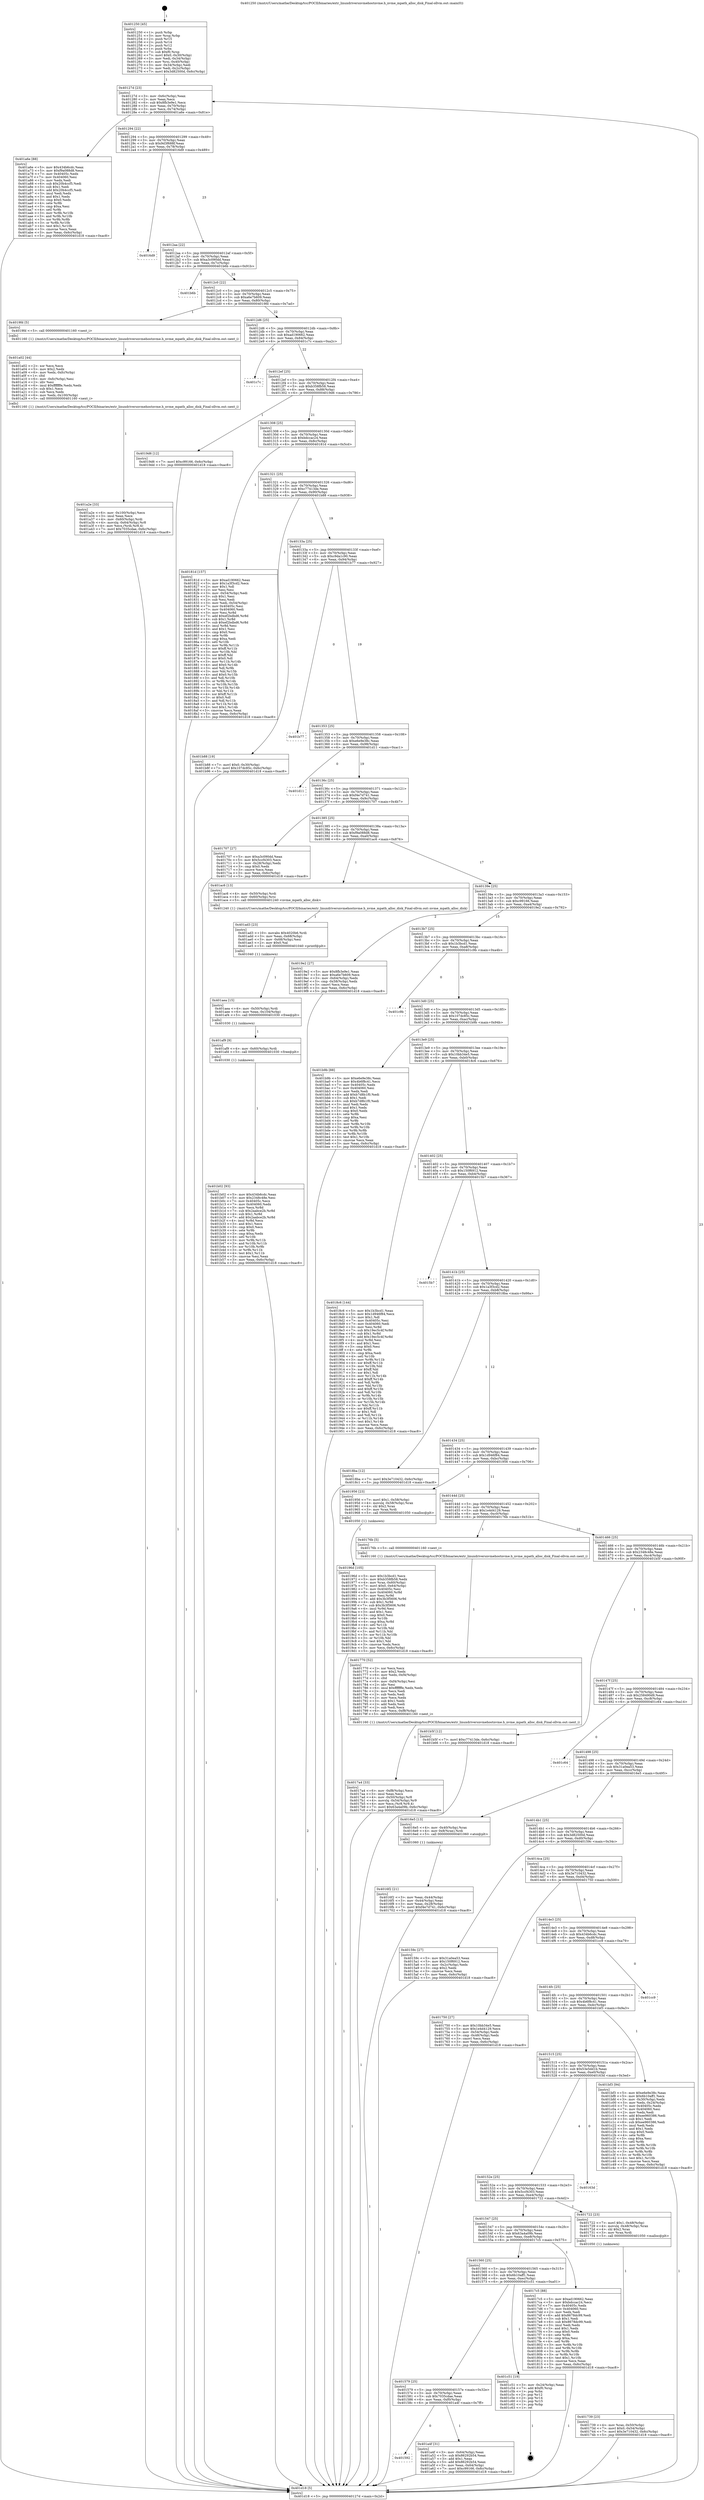 digraph "0x401250" {
  label = "0x401250 (/mnt/c/Users/mathe/Desktop/tcc/POCII/binaries/extr_linuxdriversnvmehostnvme.h_nvme_mpath_alloc_disk_Final-ollvm.out::main(0))"
  labelloc = "t"
  node[shape=record]

  Entry [label="",width=0.3,height=0.3,shape=circle,fillcolor=black,style=filled]
  "0x40127d" [label="{
     0x40127d [23]\l
     | [instrs]\l
     &nbsp;&nbsp;0x40127d \<+3\>: mov -0x6c(%rbp),%eax\l
     &nbsp;&nbsp;0x401280 \<+2\>: mov %eax,%ecx\l
     &nbsp;&nbsp;0x401282 \<+6\>: sub $0x8fb3e9e1,%ecx\l
     &nbsp;&nbsp;0x401288 \<+3\>: mov %eax,-0x70(%rbp)\l
     &nbsp;&nbsp;0x40128b \<+3\>: mov %ecx,-0x74(%rbp)\l
     &nbsp;&nbsp;0x40128e \<+6\>: je 0000000000401a6e \<main+0x81e\>\l
  }"]
  "0x401a6e" [label="{
     0x401a6e [88]\l
     | [instrs]\l
     &nbsp;&nbsp;0x401a6e \<+5\>: mov $0x434b6cdc,%eax\l
     &nbsp;&nbsp;0x401a73 \<+5\>: mov $0xf9a088d8,%ecx\l
     &nbsp;&nbsp;0x401a78 \<+7\>: mov 0x40405c,%edx\l
     &nbsp;&nbsp;0x401a7f \<+7\>: mov 0x404060,%esi\l
     &nbsp;&nbsp;0x401a86 \<+2\>: mov %edx,%edi\l
     &nbsp;&nbsp;0x401a88 \<+6\>: sub $0x20b4ccf5,%edi\l
     &nbsp;&nbsp;0x401a8e \<+3\>: sub $0x1,%edi\l
     &nbsp;&nbsp;0x401a91 \<+6\>: add $0x20b4ccf5,%edi\l
     &nbsp;&nbsp;0x401a97 \<+3\>: imul %edi,%edx\l
     &nbsp;&nbsp;0x401a9a \<+3\>: and $0x1,%edx\l
     &nbsp;&nbsp;0x401a9d \<+3\>: cmp $0x0,%edx\l
     &nbsp;&nbsp;0x401aa0 \<+4\>: sete %r8b\l
     &nbsp;&nbsp;0x401aa4 \<+3\>: cmp $0xa,%esi\l
     &nbsp;&nbsp;0x401aa7 \<+4\>: setl %r9b\l
     &nbsp;&nbsp;0x401aab \<+3\>: mov %r8b,%r10b\l
     &nbsp;&nbsp;0x401aae \<+3\>: and %r9b,%r10b\l
     &nbsp;&nbsp;0x401ab1 \<+3\>: xor %r9b,%r8b\l
     &nbsp;&nbsp;0x401ab4 \<+3\>: or %r8b,%r10b\l
     &nbsp;&nbsp;0x401ab7 \<+4\>: test $0x1,%r10b\l
     &nbsp;&nbsp;0x401abb \<+3\>: cmovne %ecx,%eax\l
     &nbsp;&nbsp;0x401abe \<+3\>: mov %eax,-0x6c(%rbp)\l
     &nbsp;&nbsp;0x401ac1 \<+5\>: jmp 0000000000401d18 \<main+0xac8\>\l
  }"]
  "0x401294" [label="{
     0x401294 [22]\l
     | [instrs]\l
     &nbsp;&nbsp;0x401294 \<+5\>: jmp 0000000000401299 \<main+0x49\>\l
     &nbsp;&nbsp;0x401299 \<+3\>: mov -0x70(%rbp),%eax\l
     &nbsp;&nbsp;0x40129c \<+5\>: sub $0x9d3f688f,%eax\l
     &nbsp;&nbsp;0x4012a1 \<+3\>: mov %eax,-0x78(%rbp)\l
     &nbsp;&nbsp;0x4012a4 \<+6\>: je 00000000004016d9 \<main+0x489\>\l
  }"]
  Exit [label="",width=0.3,height=0.3,shape=circle,fillcolor=black,style=filled,peripheries=2]
  "0x4016d9" [label="{
     0x4016d9\l
  }", style=dashed]
  "0x4012aa" [label="{
     0x4012aa [22]\l
     | [instrs]\l
     &nbsp;&nbsp;0x4012aa \<+5\>: jmp 00000000004012af \<main+0x5f\>\l
     &nbsp;&nbsp;0x4012af \<+3\>: mov -0x70(%rbp),%eax\l
     &nbsp;&nbsp;0x4012b2 \<+5\>: sub $0xa3c090dd,%eax\l
     &nbsp;&nbsp;0x4012b7 \<+3\>: mov %eax,-0x7c(%rbp)\l
     &nbsp;&nbsp;0x4012ba \<+6\>: je 0000000000401b6b \<main+0x91b\>\l
  }"]
  "0x401b02" [label="{
     0x401b02 [93]\l
     | [instrs]\l
     &nbsp;&nbsp;0x401b02 \<+5\>: mov $0x434b6cdc,%eax\l
     &nbsp;&nbsp;0x401b07 \<+5\>: mov $0x2348c48e,%esi\l
     &nbsp;&nbsp;0x401b0c \<+7\>: mov 0x40405c,%ecx\l
     &nbsp;&nbsp;0x401b13 \<+7\>: mov 0x404060,%edx\l
     &nbsp;&nbsp;0x401b1a \<+3\>: mov %ecx,%r8d\l
     &nbsp;&nbsp;0x401b1d \<+7\>: sub $0x2aabce2b,%r8d\l
     &nbsp;&nbsp;0x401b24 \<+4\>: sub $0x1,%r8d\l
     &nbsp;&nbsp;0x401b28 \<+7\>: add $0x2aabce2b,%r8d\l
     &nbsp;&nbsp;0x401b2f \<+4\>: imul %r8d,%ecx\l
     &nbsp;&nbsp;0x401b33 \<+3\>: and $0x1,%ecx\l
     &nbsp;&nbsp;0x401b36 \<+3\>: cmp $0x0,%ecx\l
     &nbsp;&nbsp;0x401b39 \<+4\>: sete %r9b\l
     &nbsp;&nbsp;0x401b3d \<+3\>: cmp $0xa,%edx\l
     &nbsp;&nbsp;0x401b40 \<+4\>: setl %r10b\l
     &nbsp;&nbsp;0x401b44 \<+3\>: mov %r9b,%r11b\l
     &nbsp;&nbsp;0x401b47 \<+3\>: and %r10b,%r11b\l
     &nbsp;&nbsp;0x401b4a \<+3\>: xor %r10b,%r9b\l
     &nbsp;&nbsp;0x401b4d \<+3\>: or %r9b,%r11b\l
     &nbsp;&nbsp;0x401b50 \<+4\>: test $0x1,%r11b\l
     &nbsp;&nbsp;0x401b54 \<+3\>: cmovne %esi,%eax\l
     &nbsp;&nbsp;0x401b57 \<+3\>: mov %eax,-0x6c(%rbp)\l
     &nbsp;&nbsp;0x401b5a \<+5\>: jmp 0000000000401d18 \<main+0xac8\>\l
  }"]
  "0x401b6b" [label="{
     0x401b6b\l
  }", style=dashed]
  "0x4012c0" [label="{
     0x4012c0 [22]\l
     | [instrs]\l
     &nbsp;&nbsp;0x4012c0 \<+5\>: jmp 00000000004012c5 \<main+0x75\>\l
     &nbsp;&nbsp;0x4012c5 \<+3\>: mov -0x70(%rbp),%eax\l
     &nbsp;&nbsp;0x4012c8 \<+5\>: sub $0xa6e7b609,%eax\l
     &nbsp;&nbsp;0x4012cd \<+3\>: mov %eax,-0x80(%rbp)\l
     &nbsp;&nbsp;0x4012d0 \<+6\>: je 00000000004019fd \<main+0x7ad\>\l
  }"]
  "0x401af9" [label="{
     0x401af9 [9]\l
     | [instrs]\l
     &nbsp;&nbsp;0x401af9 \<+4\>: mov -0x60(%rbp),%rdi\l
     &nbsp;&nbsp;0x401afd \<+5\>: call 0000000000401030 \<free@plt\>\l
     | [calls]\l
     &nbsp;&nbsp;0x401030 \{1\} (unknown)\l
  }"]
  "0x4019fd" [label="{
     0x4019fd [5]\l
     | [instrs]\l
     &nbsp;&nbsp;0x4019fd \<+5\>: call 0000000000401160 \<next_i\>\l
     | [calls]\l
     &nbsp;&nbsp;0x401160 \{1\} (/mnt/c/Users/mathe/Desktop/tcc/POCII/binaries/extr_linuxdriversnvmehostnvme.h_nvme_mpath_alloc_disk_Final-ollvm.out::next_i)\l
  }"]
  "0x4012d6" [label="{
     0x4012d6 [25]\l
     | [instrs]\l
     &nbsp;&nbsp;0x4012d6 \<+5\>: jmp 00000000004012db \<main+0x8b\>\l
     &nbsp;&nbsp;0x4012db \<+3\>: mov -0x70(%rbp),%eax\l
     &nbsp;&nbsp;0x4012de \<+5\>: sub $0xad190662,%eax\l
     &nbsp;&nbsp;0x4012e3 \<+6\>: mov %eax,-0x84(%rbp)\l
     &nbsp;&nbsp;0x4012e9 \<+6\>: je 0000000000401c7c \<main+0xa2c\>\l
  }"]
  "0x401aea" [label="{
     0x401aea [15]\l
     | [instrs]\l
     &nbsp;&nbsp;0x401aea \<+4\>: mov -0x50(%rbp),%rdi\l
     &nbsp;&nbsp;0x401aee \<+6\>: mov %eax,-0x104(%rbp)\l
     &nbsp;&nbsp;0x401af4 \<+5\>: call 0000000000401030 \<free@plt\>\l
     | [calls]\l
     &nbsp;&nbsp;0x401030 \{1\} (unknown)\l
  }"]
  "0x401c7c" [label="{
     0x401c7c\l
  }", style=dashed]
  "0x4012ef" [label="{
     0x4012ef [25]\l
     | [instrs]\l
     &nbsp;&nbsp;0x4012ef \<+5\>: jmp 00000000004012f4 \<main+0xa4\>\l
     &nbsp;&nbsp;0x4012f4 \<+3\>: mov -0x70(%rbp),%eax\l
     &nbsp;&nbsp;0x4012f7 \<+5\>: sub $0xb358fb58,%eax\l
     &nbsp;&nbsp;0x4012fc \<+6\>: mov %eax,-0x88(%rbp)\l
     &nbsp;&nbsp;0x401302 \<+6\>: je 00000000004019d6 \<main+0x786\>\l
  }"]
  "0x401ad3" [label="{
     0x401ad3 [23]\l
     | [instrs]\l
     &nbsp;&nbsp;0x401ad3 \<+10\>: movabs $0x4020b6,%rdi\l
     &nbsp;&nbsp;0x401add \<+3\>: mov %eax,-0x68(%rbp)\l
     &nbsp;&nbsp;0x401ae0 \<+3\>: mov -0x68(%rbp),%esi\l
     &nbsp;&nbsp;0x401ae3 \<+2\>: mov $0x0,%al\l
     &nbsp;&nbsp;0x401ae5 \<+5\>: call 0000000000401040 \<printf@plt\>\l
     | [calls]\l
     &nbsp;&nbsp;0x401040 \{1\} (unknown)\l
  }"]
  "0x4019d6" [label="{
     0x4019d6 [12]\l
     | [instrs]\l
     &nbsp;&nbsp;0x4019d6 \<+7\>: movl $0xc99166,-0x6c(%rbp)\l
     &nbsp;&nbsp;0x4019dd \<+5\>: jmp 0000000000401d18 \<main+0xac8\>\l
  }"]
  "0x401308" [label="{
     0x401308 [25]\l
     | [instrs]\l
     &nbsp;&nbsp;0x401308 \<+5\>: jmp 000000000040130d \<main+0xbd\>\l
     &nbsp;&nbsp;0x40130d \<+3\>: mov -0x70(%rbp),%eax\l
     &nbsp;&nbsp;0x401310 \<+5\>: sub $0xbdccac24,%eax\l
     &nbsp;&nbsp;0x401315 \<+6\>: mov %eax,-0x8c(%rbp)\l
     &nbsp;&nbsp;0x40131b \<+6\>: je 000000000040181d \<main+0x5cd\>\l
  }"]
  "0x401592" [label="{
     0x401592\l
  }", style=dashed]
  "0x40181d" [label="{
     0x40181d [157]\l
     | [instrs]\l
     &nbsp;&nbsp;0x40181d \<+5\>: mov $0xad190662,%eax\l
     &nbsp;&nbsp;0x401822 \<+5\>: mov $0x1a3f3cd2,%ecx\l
     &nbsp;&nbsp;0x401827 \<+2\>: mov $0x1,%dl\l
     &nbsp;&nbsp;0x401829 \<+2\>: xor %esi,%esi\l
     &nbsp;&nbsp;0x40182b \<+3\>: mov -0x54(%rbp),%edi\l
     &nbsp;&nbsp;0x40182e \<+3\>: sub $0x1,%esi\l
     &nbsp;&nbsp;0x401831 \<+2\>: sub %esi,%edi\l
     &nbsp;&nbsp;0x401833 \<+3\>: mov %edi,-0x54(%rbp)\l
     &nbsp;&nbsp;0x401836 \<+7\>: mov 0x40405c,%esi\l
     &nbsp;&nbsp;0x40183d \<+7\>: mov 0x404060,%edi\l
     &nbsp;&nbsp;0x401844 \<+3\>: mov %esi,%r8d\l
     &nbsp;&nbsp;0x401847 \<+7\>: add $0xef2bdbd6,%r8d\l
     &nbsp;&nbsp;0x40184e \<+4\>: sub $0x1,%r8d\l
     &nbsp;&nbsp;0x401852 \<+7\>: sub $0xef2bdbd6,%r8d\l
     &nbsp;&nbsp;0x401859 \<+4\>: imul %r8d,%esi\l
     &nbsp;&nbsp;0x40185d \<+3\>: and $0x1,%esi\l
     &nbsp;&nbsp;0x401860 \<+3\>: cmp $0x0,%esi\l
     &nbsp;&nbsp;0x401863 \<+4\>: sete %r9b\l
     &nbsp;&nbsp;0x401867 \<+3\>: cmp $0xa,%edi\l
     &nbsp;&nbsp;0x40186a \<+4\>: setl %r10b\l
     &nbsp;&nbsp;0x40186e \<+3\>: mov %r9b,%r11b\l
     &nbsp;&nbsp;0x401871 \<+4\>: xor $0xff,%r11b\l
     &nbsp;&nbsp;0x401875 \<+3\>: mov %r10b,%bl\l
     &nbsp;&nbsp;0x401878 \<+3\>: xor $0xff,%bl\l
     &nbsp;&nbsp;0x40187b \<+3\>: xor $0x0,%dl\l
     &nbsp;&nbsp;0x40187e \<+3\>: mov %r11b,%r14b\l
     &nbsp;&nbsp;0x401881 \<+4\>: and $0x0,%r14b\l
     &nbsp;&nbsp;0x401885 \<+3\>: and %dl,%r9b\l
     &nbsp;&nbsp;0x401888 \<+3\>: mov %bl,%r15b\l
     &nbsp;&nbsp;0x40188b \<+4\>: and $0x0,%r15b\l
     &nbsp;&nbsp;0x40188f \<+3\>: and %dl,%r10b\l
     &nbsp;&nbsp;0x401892 \<+3\>: or %r9b,%r14b\l
     &nbsp;&nbsp;0x401895 \<+3\>: or %r10b,%r15b\l
     &nbsp;&nbsp;0x401898 \<+3\>: xor %r15b,%r14b\l
     &nbsp;&nbsp;0x40189b \<+3\>: or %bl,%r11b\l
     &nbsp;&nbsp;0x40189e \<+4\>: xor $0xff,%r11b\l
     &nbsp;&nbsp;0x4018a2 \<+3\>: or $0x0,%dl\l
     &nbsp;&nbsp;0x4018a5 \<+3\>: and %dl,%r11b\l
     &nbsp;&nbsp;0x4018a8 \<+3\>: or %r11b,%r14b\l
     &nbsp;&nbsp;0x4018ab \<+4\>: test $0x1,%r14b\l
     &nbsp;&nbsp;0x4018af \<+3\>: cmovne %ecx,%eax\l
     &nbsp;&nbsp;0x4018b2 \<+3\>: mov %eax,-0x6c(%rbp)\l
     &nbsp;&nbsp;0x4018b5 \<+5\>: jmp 0000000000401d18 \<main+0xac8\>\l
  }"]
  "0x401321" [label="{
     0x401321 [25]\l
     | [instrs]\l
     &nbsp;&nbsp;0x401321 \<+5\>: jmp 0000000000401326 \<main+0xd6\>\l
     &nbsp;&nbsp;0x401326 \<+3\>: mov -0x70(%rbp),%eax\l
     &nbsp;&nbsp;0x401329 \<+5\>: sub $0xc77413de,%eax\l
     &nbsp;&nbsp;0x40132e \<+6\>: mov %eax,-0x90(%rbp)\l
     &nbsp;&nbsp;0x401334 \<+6\>: je 0000000000401b88 \<main+0x938\>\l
  }"]
  "0x401a4f" [label="{
     0x401a4f [31]\l
     | [instrs]\l
     &nbsp;&nbsp;0x401a4f \<+3\>: mov -0x64(%rbp),%eax\l
     &nbsp;&nbsp;0x401a52 \<+5\>: sub $0x86292b54,%eax\l
     &nbsp;&nbsp;0x401a57 \<+3\>: add $0x1,%eax\l
     &nbsp;&nbsp;0x401a5a \<+5\>: add $0x86292b54,%eax\l
     &nbsp;&nbsp;0x401a5f \<+3\>: mov %eax,-0x64(%rbp)\l
     &nbsp;&nbsp;0x401a62 \<+7\>: movl $0xc99166,-0x6c(%rbp)\l
     &nbsp;&nbsp;0x401a69 \<+5\>: jmp 0000000000401d18 \<main+0xac8\>\l
  }"]
  "0x401b88" [label="{
     0x401b88 [19]\l
     | [instrs]\l
     &nbsp;&nbsp;0x401b88 \<+7\>: movl $0x0,-0x30(%rbp)\l
     &nbsp;&nbsp;0x401b8f \<+7\>: movl $0x107dc85c,-0x6c(%rbp)\l
     &nbsp;&nbsp;0x401b96 \<+5\>: jmp 0000000000401d18 \<main+0xac8\>\l
  }"]
  "0x40133a" [label="{
     0x40133a [25]\l
     | [instrs]\l
     &nbsp;&nbsp;0x40133a \<+5\>: jmp 000000000040133f \<main+0xef\>\l
     &nbsp;&nbsp;0x40133f \<+3\>: mov -0x70(%rbp),%eax\l
     &nbsp;&nbsp;0x401342 \<+5\>: sub $0xc9da1c90,%eax\l
     &nbsp;&nbsp;0x401347 \<+6\>: mov %eax,-0x94(%rbp)\l
     &nbsp;&nbsp;0x40134d \<+6\>: je 0000000000401b77 \<main+0x927\>\l
  }"]
  "0x401579" [label="{
     0x401579 [25]\l
     | [instrs]\l
     &nbsp;&nbsp;0x401579 \<+5\>: jmp 000000000040157e \<main+0x32e\>\l
     &nbsp;&nbsp;0x40157e \<+3\>: mov -0x70(%rbp),%eax\l
     &nbsp;&nbsp;0x401581 \<+5\>: sub $0x7035cdae,%eax\l
     &nbsp;&nbsp;0x401586 \<+6\>: mov %eax,-0xf0(%rbp)\l
     &nbsp;&nbsp;0x40158c \<+6\>: je 0000000000401a4f \<main+0x7ff\>\l
  }"]
  "0x401b77" [label="{
     0x401b77\l
  }", style=dashed]
  "0x401353" [label="{
     0x401353 [25]\l
     | [instrs]\l
     &nbsp;&nbsp;0x401353 \<+5\>: jmp 0000000000401358 \<main+0x108\>\l
     &nbsp;&nbsp;0x401358 \<+3\>: mov -0x70(%rbp),%eax\l
     &nbsp;&nbsp;0x40135b \<+5\>: sub $0xe6e9e38c,%eax\l
     &nbsp;&nbsp;0x401360 \<+6\>: mov %eax,-0x98(%rbp)\l
     &nbsp;&nbsp;0x401366 \<+6\>: je 0000000000401d11 \<main+0xac1\>\l
  }"]
  "0x401c51" [label="{
     0x401c51 [19]\l
     | [instrs]\l
     &nbsp;&nbsp;0x401c51 \<+3\>: mov -0x24(%rbp),%eax\l
     &nbsp;&nbsp;0x401c54 \<+7\>: add $0xf0,%rsp\l
     &nbsp;&nbsp;0x401c5b \<+1\>: pop %rbx\l
     &nbsp;&nbsp;0x401c5c \<+2\>: pop %r12\l
     &nbsp;&nbsp;0x401c5e \<+2\>: pop %r14\l
     &nbsp;&nbsp;0x401c60 \<+2\>: pop %r15\l
     &nbsp;&nbsp;0x401c62 \<+1\>: pop %rbp\l
     &nbsp;&nbsp;0x401c63 \<+1\>: ret\l
  }"]
  "0x401d11" [label="{
     0x401d11\l
  }", style=dashed]
  "0x40136c" [label="{
     0x40136c [25]\l
     | [instrs]\l
     &nbsp;&nbsp;0x40136c \<+5\>: jmp 0000000000401371 \<main+0x121\>\l
     &nbsp;&nbsp;0x401371 \<+3\>: mov -0x70(%rbp),%eax\l
     &nbsp;&nbsp;0x401374 \<+5\>: sub $0xf4e7d741,%eax\l
     &nbsp;&nbsp;0x401379 \<+6\>: mov %eax,-0x9c(%rbp)\l
     &nbsp;&nbsp;0x40137f \<+6\>: je 0000000000401707 \<main+0x4b7\>\l
  }"]
  "0x401a2e" [label="{
     0x401a2e [33]\l
     | [instrs]\l
     &nbsp;&nbsp;0x401a2e \<+6\>: mov -0x100(%rbp),%ecx\l
     &nbsp;&nbsp;0x401a34 \<+3\>: imul %eax,%ecx\l
     &nbsp;&nbsp;0x401a37 \<+4\>: mov -0x60(%rbp),%rdi\l
     &nbsp;&nbsp;0x401a3b \<+4\>: movslq -0x64(%rbp),%r8\l
     &nbsp;&nbsp;0x401a3f \<+4\>: mov %ecx,(%rdi,%r8,4)\l
     &nbsp;&nbsp;0x401a43 \<+7\>: movl $0x7035cdae,-0x6c(%rbp)\l
     &nbsp;&nbsp;0x401a4a \<+5\>: jmp 0000000000401d18 \<main+0xac8\>\l
  }"]
  "0x401707" [label="{
     0x401707 [27]\l
     | [instrs]\l
     &nbsp;&nbsp;0x401707 \<+5\>: mov $0xa3c090dd,%eax\l
     &nbsp;&nbsp;0x40170c \<+5\>: mov $0x5ccf4303,%ecx\l
     &nbsp;&nbsp;0x401711 \<+3\>: mov -0x28(%rbp),%edx\l
     &nbsp;&nbsp;0x401714 \<+3\>: cmp $0x0,%edx\l
     &nbsp;&nbsp;0x401717 \<+3\>: cmove %ecx,%eax\l
     &nbsp;&nbsp;0x40171a \<+3\>: mov %eax,-0x6c(%rbp)\l
     &nbsp;&nbsp;0x40171d \<+5\>: jmp 0000000000401d18 \<main+0xac8\>\l
  }"]
  "0x401385" [label="{
     0x401385 [25]\l
     | [instrs]\l
     &nbsp;&nbsp;0x401385 \<+5\>: jmp 000000000040138a \<main+0x13a\>\l
     &nbsp;&nbsp;0x40138a \<+3\>: mov -0x70(%rbp),%eax\l
     &nbsp;&nbsp;0x40138d \<+5\>: sub $0xf9a088d8,%eax\l
     &nbsp;&nbsp;0x401392 \<+6\>: mov %eax,-0xa0(%rbp)\l
     &nbsp;&nbsp;0x401398 \<+6\>: je 0000000000401ac6 \<main+0x876\>\l
  }"]
  "0x401a02" [label="{
     0x401a02 [44]\l
     | [instrs]\l
     &nbsp;&nbsp;0x401a02 \<+2\>: xor %ecx,%ecx\l
     &nbsp;&nbsp;0x401a04 \<+5\>: mov $0x2,%edx\l
     &nbsp;&nbsp;0x401a09 \<+6\>: mov %edx,-0xfc(%rbp)\l
     &nbsp;&nbsp;0x401a0f \<+1\>: cltd\l
     &nbsp;&nbsp;0x401a10 \<+6\>: mov -0xfc(%rbp),%esi\l
     &nbsp;&nbsp;0x401a16 \<+2\>: idiv %esi\l
     &nbsp;&nbsp;0x401a18 \<+6\>: imul $0xfffffffe,%edx,%edx\l
     &nbsp;&nbsp;0x401a1e \<+3\>: sub $0x1,%ecx\l
     &nbsp;&nbsp;0x401a21 \<+2\>: sub %ecx,%edx\l
     &nbsp;&nbsp;0x401a23 \<+6\>: mov %edx,-0x100(%rbp)\l
     &nbsp;&nbsp;0x401a29 \<+5\>: call 0000000000401160 \<next_i\>\l
     | [calls]\l
     &nbsp;&nbsp;0x401160 \{1\} (/mnt/c/Users/mathe/Desktop/tcc/POCII/binaries/extr_linuxdriversnvmehostnvme.h_nvme_mpath_alloc_disk_Final-ollvm.out::next_i)\l
  }"]
  "0x401ac6" [label="{
     0x401ac6 [13]\l
     | [instrs]\l
     &nbsp;&nbsp;0x401ac6 \<+4\>: mov -0x50(%rbp),%rdi\l
     &nbsp;&nbsp;0x401aca \<+4\>: mov -0x60(%rbp),%rsi\l
     &nbsp;&nbsp;0x401ace \<+5\>: call 0000000000401240 \<nvme_mpath_alloc_disk\>\l
     | [calls]\l
     &nbsp;&nbsp;0x401240 \{1\} (/mnt/c/Users/mathe/Desktop/tcc/POCII/binaries/extr_linuxdriversnvmehostnvme.h_nvme_mpath_alloc_disk_Final-ollvm.out::nvme_mpath_alloc_disk)\l
  }"]
  "0x40139e" [label="{
     0x40139e [25]\l
     | [instrs]\l
     &nbsp;&nbsp;0x40139e \<+5\>: jmp 00000000004013a3 \<main+0x153\>\l
     &nbsp;&nbsp;0x4013a3 \<+3\>: mov -0x70(%rbp),%eax\l
     &nbsp;&nbsp;0x4013a6 \<+5\>: sub $0xc99166,%eax\l
     &nbsp;&nbsp;0x4013ab \<+6\>: mov %eax,-0xa4(%rbp)\l
     &nbsp;&nbsp;0x4013b1 \<+6\>: je 00000000004019e2 \<main+0x792\>\l
  }"]
  "0x40196d" [label="{
     0x40196d [105]\l
     | [instrs]\l
     &nbsp;&nbsp;0x40196d \<+5\>: mov $0x1b3bcd1,%ecx\l
     &nbsp;&nbsp;0x401972 \<+5\>: mov $0xb358fb58,%edx\l
     &nbsp;&nbsp;0x401977 \<+4\>: mov %rax,-0x60(%rbp)\l
     &nbsp;&nbsp;0x40197b \<+7\>: movl $0x0,-0x64(%rbp)\l
     &nbsp;&nbsp;0x401982 \<+7\>: mov 0x40405c,%esi\l
     &nbsp;&nbsp;0x401989 \<+8\>: mov 0x404060,%r8d\l
     &nbsp;&nbsp;0x401991 \<+3\>: mov %esi,%r9d\l
     &nbsp;&nbsp;0x401994 \<+7\>: add $0x3b3f5606,%r9d\l
     &nbsp;&nbsp;0x40199b \<+4\>: sub $0x1,%r9d\l
     &nbsp;&nbsp;0x40199f \<+7\>: sub $0x3b3f5606,%r9d\l
     &nbsp;&nbsp;0x4019a6 \<+4\>: imul %r9d,%esi\l
     &nbsp;&nbsp;0x4019aa \<+3\>: and $0x1,%esi\l
     &nbsp;&nbsp;0x4019ad \<+3\>: cmp $0x0,%esi\l
     &nbsp;&nbsp;0x4019b0 \<+4\>: sete %r10b\l
     &nbsp;&nbsp;0x4019b4 \<+4\>: cmp $0xa,%r8d\l
     &nbsp;&nbsp;0x4019b8 \<+4\>: setl %r11b\l
     &nbsp;&nbsp;0x4019bc \<+3\>: mov %r10b,%bl\l
     &nbsp;&nbsp;0x4019bf \<+3\>: and %r11b,%bl\l
     &nbsp;&nbsp;0x4019c2 \<+3\>: xor %r11b,%r10b\l
     &nbsp;&nbsp;0x4019c5 \<+3\>: or %r10b,%bl\l
     &nbsp;&nbsp;0x4019c8 \<+3\>: test $0x1,%bl\l
     &nbsp;&nbsp;0x4019cb \<+3\>: cmovne %edx,%ecx\l
     &nbsp;&nbsp;0x4019ce \<+3\>: mov %ecx,-0x6c(%rbp)\l
     &nbsp;&nbsp;0x4019d1 \<+5\>: jmp 0000000000401d18 \<main+0xac8\>\l
  }"]
  "0x4019e2" [label="{
     0x4019e2 [27]\l
     | [instrs]\l
     &nbsp;&nbsp;0x4019e2 \<+5\>: mov $0x8fb3e9e1,%eax\l
     &nbsp;&nbsp;0x4019e7 \<+5\>: mov $0xa6e7b609,%ecx\l
     &nbsp;&nbsp;0x4019ec \<+3\>: mov -0x64(%rbp),%edx\l
     &nbsp;&nbsp;0x4019ef \<+3\>: cmp -0x58(%rbp),%edx\l
     &nbsp;&nbsp;0x4019f2 \<+3\>: cmovl %ecx,%eax\l
     &nbsp;&nbsp;0x4019f5 \<+3\>: mov %eax,-0x6c(%rbp)\l
     &nbsp;&nbsp;0x4019f8 \<+5\>: jmp 0000000000401d18 \<main+0xac8\>\l
  }"]
  "0x4013b7" [label="{
     0x4013b7 [25]\l
     | [instrs]\l
     &nbsp;&nbsp;0x4013b7 \<+5\>: jmp 00000000004013bc \<main+0x16c\>\l
     &nbsp;&nbsp;0x4013bc \<+3\>: mov -0x70(%rbp),%eax\l
     &nbsp;&nbsp;0x4013bf \<+5\>: sub $0x1b3bcd1,%eax\l
     &nbsp;&nbsp;0x4013c4 \<+6\>: mov %eax,-0xa8(%rbp)\l
     &nbsp;&nbsp;0x4013ca \<+6\>: je 0000000000401c9b \<main+0xa4b\>\l
  }"]
  "0x401560" [label="{
     0x401560 [25]\l
     | [instrs]\l
     &nbsp;&nbsp;0x401560 \<+5\>: jmp 0000000000401565 \<main+0x315\>\l
     &nbsp;&nbsp;0x401565 \<+3\>: mov -0x70(%rbp),%eax\l
     &nbsp;&nbsp;0x401568 \<+5\>: sub $0x6b10aff1,%eax\l
     &nbsp;&nbsp;0x40156d \<+6\>: mov %eax,-0xec(%rbp)\l
     &nbsp;&nbsp;0x401573 \<+6\>: je 0000000000401c51 \<main+0xa01\>\l
  }"]
  "0x401c9b" [label="{
     0x401c9b\l
  }", style=dashed]
  "0x4013d0" [label="{
     0x4013d0 [25]\l
     | [instrs]\l
     &nbsp;&nbsp;0x4013d0 \<+5\>: jmp 00000000004013d5 \<main+0x185\>\l
     &nbsp;&nbsp;0x4013d5 \<+3\>: mov -0x70(%rbp),%eax\l
     &nbsp;&nbsp;0x4013d8 \<+5\>: sub $0x107dc85c,%eax\l
     &nbsp;&nbsp;0x4013dd \<+6\>: mov %eax,-0xac(%rbp)\l
     &nbsp;&nbsp;0x4013e3 \<+6\>: je 0000000000401b9b \<main+0x94b\>\l
  }"]
  "0x4017c5" [label="{
     0x4017c5 [88]\l
     | [instrs]\l
     &nbsp;&nbsp;0x4017c5 \<+5\>: mov $0xad190662,%eax\l
     &nbsp;&nbsp;0x4017ca \<+5\>: mov $0xbdccac24,%ecx\l
     &nbsp;&nbsp;0x4017cf \<+7\>: mov 0x40405c,%edx\l
     &nbsp;&nbsp;0x4017d6 \<+7\>: mov 0x404060,%esi\l
     &nbsp;&nbsp;0x4017dd \<+2\>: mov %edx,%edi\l
     &nbsp;&nbsp;0x4017df \<+6\>: add $0x8678dc99,%edi\l
     &nbsp;&nbsp;0x4017e5 \<+3\>: sub $0x1,%edi\l
     &nbsp;&nbsp;0x4017e8 \<+6\>: sub $0x8678dc99,%edi\l
     &nbsp;&nbsp;0x4017ee \<+3\>: imul %edi,%edx\l
     &nbsp;&nbsp;0x4017f1 \<+3\>: and $0x1,%edx\l
     &nbsp;&nbsp;0x4017f4 \<+3\>: cmp $0x0,%edx\l
     &nbsp;&nbsp;0x4017f7 \<+4\>: sete %r8b\l
     &nbsp;&nbsp;0x4017fb \<+3\>: cmp $0xa,%esi\l
     &nbsp;&nbsp;0x4017fe \<+4\>: setl %r9b\l
     &nbsp;&nbsp;0x401802 \<+3\>: mov %r8b,%r10b\l
     &nbsp;&nbsp;0x401805 \<+3\>: and %r9b,%r10b\l
     &nbsp;&nbsp;0x401808 \<+3\>: xor %r9b,%r8b\l
     &nbsp;&nbsp;0x40180b \<+3\>: or %r8b,%r10b\l
     &nbsp;&nbsp;0x40180e \<+4\>: test $0x1,%r10b\l
     &nbsp;&nbsp;0x401812 \<+3\>: cmovne %ecx,%eax\l
     &nbsp;&nbsp;0x401815 \<+3\>: mov %eax,-0x6c(%rbp)\l
     &nbsp;&nbsp;0x401818 \<+5\>: jmp 0000000000401d18 \<main+0xac8\>\l
  }"]
  "0x401b9b" [label="{
     0x401b9b [88]\l
     | [instrs]\l
     &nbsp;&nbsp;0x401b9b \<+5\>: mov $0xe6e9e38c,%eax\l
     &nbsp;&nbsp;0x401ba0 \<+5\>: mov $0x4b6f8c41,%ecx\l
     &nbsp;&nbsp;0x401ba5 \<+7\>: mov 0x40405c,%edx\l
     &nbsp;&nbsp;0x401bac \<+7\>: mov 0x404060,%esi\l
     &nbsp;&nbsp;0x401bb3 \<+2\>: mov %edx,%edi\l
     &nbsp;&nbsp;0x401bb5 \<+6\>: add $0xb7d8b1f0,%edi\l
     &nbsp;&nbsp;0x401bbb \<+3\>: sub $0x1,%edi\l
     &nbsp;&nbsp;0x401bbe \<+6\>: sub $0xb7d8b1f0,%edi\l
     &nbsp;&nbsp;0x401bc4 \<+3\>: imul %edi,%edx\l
     &nbsp;&nbsp;0x401bc7 \<+3\>: and $0x1,%edx\l
     &nbsp;&nbsp;0x401bca \<+3\>: cmp $0x0,%edx\l
     &nbsp;&nbsp;0x401bcd \<+4\>: sete %r8b\l
     &nbsp;&nbsp;0x401bd1 \<+3\>: cmp $0xa,%esi\l
     &nbsp;&nbsp;0x401bd4 \<+4\>: setl %r9b\l
     &nbsp;&nbsp;0x401bd8 \<+3\>: mov %r8b,%r10b\l
     &nbsp;&nbsp;0x401bdb \<+3\>: and %r9b,%r10b\l
     &nbsp;&nbsp;0x401bde \<+3\>: xor %r9b,%r8b\l
     &nbsp;&nbsp;0x401be1 \<+3\>: or %r8b,%r10b\l
     &nbsp;&nbsp;0x401be4 \<+4\>: test $0x1,%r10b\l
     &nbsp;&nbsp;0x401be8 \<+3\>: cmovne %ecx,%eax\l
     &nbsp;&nbsp;0x401beb \<+3\>: mov %eax,-0x6c(%rbp)\l
     &nbsp;&nbsp;0x401bee \<+5\>: jmp 0000000000401d18 \<main+0xac8\>\l
  }"]
  "0x4013e9" [label="{
     0x4013e9 [25]\l
     | [instrs]\l
     &nbsp;&nbsp;0x4013e9 \<+5\>: jmp 00000000004013ee \<main+0x19e\>\l
     &nbsp;&nbsp;0x4013ee \<+3\>: mov -0x70(%rbp),%eax\l
     &nbsp;&nbsp;0x4013f1 \<+5\>: sub $0x10bb34e5,%eax\l
     &nbsp;&nbsp;0x4013f6 \<+6\>: mov %eax,-0xb0(%rbp)\l
     &nbsp;&nbsp;0x4013fc \<+6\>: je 00000000004018c6 \<main+0x676\>\l
  }"]
  "0x4017a4" [label="{
     0x4017a4 [33]\l
     | [instrs]\l
     &nbsp;&nbsp;0x4017a4 \<+6\>: mov -0xf8(%rbp),%ecx\l
     &nbsp;&nbsp;0x4017aa \<+3\>: imul %eax,%ecx\l
     &nbsp;&nbsp;0x4017ad \<+4\>: mov -0x50(%rbp),%r8\l
     &nbsp;&nbsp;0x4017b1 \<+4\>: movslq -0x54(%rbp),%r9\l
     &nbsp;&nbsp;0x4017b5 \<+4\>: mov %ecx,(%r8,%r9,4)\l
     &nbsp;&nbsp;0x4017b9 \<+7\>: movl $0x63a4a09b,-0x6c(%rbp)\l
     &nbsp;&nbsp;0x4017c0 \<+5\>: jmp 0000000000401d18 \<main+0xac8\>\l
  }"]
  "0x4018c6" [label="{
     0x4018c6 [144]\l
     | [instrs]\l
     &nbsp;&nbsp;0x4018c6 \<+5\>: mov $0x1b3bcd1,%eax\l
     &nbsp;&nbsp;0x4018cb \<+5\>: mov $0x1d946f84,%ecx\l
     &nbsp;&nbsp;0x4018d0 \<+2\>: mov $0x1,%dl\l
     &nbsp;&nbsp;0x4018d2 \<+7\>: mov 0x40405c,%esi\l
     &nbsp;&nbsp;0x4018d9 \<+7\>: mov 0x404060,%edi\l
     &nbsp;&nbsp;0x4018e0 \<+3\>: mov %esi,%r8d\l
     &nbsp;&nbsp;0x4018e3 \<+7\>: sub $0x19ec5c4f,%r8d\l
     &nbsp;&nbsp;0x4018ea \<+4\>: sub $0x1,%r8d\l
     &nbsp;&nbsp;0x4018ee \<+7\>: add $0x19ec5c4f,%r8d\l
     &nbsp;&nbsp;0x4018f5 \<+4\>: imul %r8d,%esi\l
     &nbsp;&nbsp;0x4018f9 \<+3\>: and $0x1,%esi\l
     &nbsp;&nbsp;0x4018fc \<+3\>: cmp $0x0,%esi\l
     &nbsp;&nbsp;0x4018ff \<+4\>: sete %r9b\l
     &nbsp;&nbsp;0x401903 \<+3\>: cmp $0xa,%edi\l
     &nbsp;&nbsp;0x401906 \<+4\>: setl %r10b\l
     &nbsp;&nbsp;0x40190a \<+3\>: mov %r9b,%r11b\l
     &nbsp;&nbsp;0x40190d \<+4\>: xor $0xff,%r11b\l
     &nbsp;&nbsp;0x401911 \<+3\>: mov %r10b,%bl\l
     &nbsp;&nbsp;0x401914 \<+3\>: xor $0xff,%bl\l
     &nbsp;&nbsp;0x401917 \<+3\>: xor $0x1,%dl\l
     &nbsp;&nbsp;0x40191a \<+3\>: mov %r11b,%r14b\l
     &nbsp;&nbsp;0x40191d \<+4\>: and $0xff,%r14b\l
     &nbsp;&nbsp;0x401921 \<+3\>: and %dl,%r9b\l
     &nbsp;&nbsp;0x401924 \<+3\>: mov %bl,%r15b\l
     &nbsp;&nbsp;0x401927 \<+4\>: and $0xff,%r15b\l
     &nbsp;&nbsp;0x40192b \<+3\>: and %dl,%r10b\l
     &nbsp;&nbsp;0x40192e \<+3\>: or %r9b,%r14b\l
     &nbsp;&nbsp;0x401931 \<+3\>: or %r10b,%r15b\l
     &nbsp;&nbsp;0x401934 \<+3\>: xor %r15b,%r14b\l
     &nbsp;&nbsp;0x401937 \<+3\>: or %bl,%r11b\l
     &nbsp;&nbsp;0x40193a \<+4\>: xor $0xff,%r11b\l
     &nbsp;&nbsp;0x40193e \<+3\>: or $0x1,%dl\l
     &nbsp;&nbsp;0x401941 \<+3\>: and %dl,%r11b\l
     &nbsp;&nbsp;0x401944 \<+3\>: or %r11b,%r14b\l
     &nbsp;&nbsp;0x401947 \<+4\>: test $0x1,%r14b\l
     &nbsp;&nbsp;0x40194b \<+3\>: cmovne %ecx,%eax\l
     &nbsp;&nbsp;0x40194e \<+3\>: mov %eax,-0x6c(%rbp)\l
     &nbsp;&nbsp;0x401951 \<+5\>: jmp 0000000000401d18 \<main+0xac8\>\l
  }"]
  "0x401402" [label="{
     0x401402 [25]\l
     | [instrs]\l
     &nbsp;&nbsp;0x401402 \<+5\>: jmp 0000000000401407 \<main+0x1b7\>\l
     &nbsp;&nbsp;0x401407 \<+3\>: mov -0x70(%rbp),%eax\l
     &nbsp;&nbsp;0x40140a \<+5\>: sub $0x150f6912,%eax\l
     &nbsp;&nbsp;0x40140f \<+6\>: mov %eax,-0xb4(%rbp)\l
     &nbsp;&nbsp;0x401415 \<+6\>: je 00000000004015b7 \<main+0x367\>\l
  }"]
  "0x401770" [label="{
     0x401770 [52]\l
     | [instrs]\l
     &nbsp;&nbsp;0x401770 \<+2\>: xor %ecx,%ecx\l
     &nbsp;&nbsp;0x401772 \<+5\>: mov $0x2,%edx\l
     &nbsp;&nbsp;0x401777 \<+6\>: mov %edx,-0xf4(%rbp)\l
     &nbsp;&nbsp;0x40177d \<+1\>: cltd\l
     &nbsp;&nbsp;0x40177e \<+6\>: mov -0xf4(%rbp),%esi\l
     &nbsp;&nbsp;0x401784 \<+2\>: idiv %esi\l
     &nbsp;&nbsp;0x401786 \<+6\>: imul $0xfffffffe,%edx,%edx\l
     &nbsp;&nbsp;0x40178c \<+2\>: mov %ecx,%edi\l
     &nbsp;&nbsp;0x40178e \<+2\>: sub %edx,%edi\l
     &nbsp;&nbsp;0x401790 \<+2\>: mov %ecx,%edx\l
     &nbsp;&nbsp;0x401792 \<+3\>: sub $0x1,%edx\l
     &nbsp;&nbsp;0x401795 \<+2\>: add %edx,%edi\l
     &nbsp;&nbsp;0x401797 \<+2\>: sub %edi,%ecx\l
     &nbsp;&nbsp;0x401799 \<+6\>: mov %ecx,-0xf8(%rbp)\l
     &nbsp;&nbsp;0x40179f \<+5\>: call 0000000000401160 \<next_i\>\l
     | [calls]\l
     &nbsp;&nbsp;0x401160 \{1\} (/mnt/c/Users/mathe/Desktop/tcc/POCII/binaries/extr_linuxdriversnvmehostnvme.h_nvme_mpath_alloc_disk_Final-ollvm.out::next_i)\l
  }"]
  "0x4015b7" [label="{
     0x4015b7\l
  }", style=dashed]
  "0x40141b" [label="{
     0x40141b [25]\l
     | [instrs]\l
     &nbsp;&nbsp;0x40141b \<+5\>: jmp 0000000000401420 \<main+0x1d0\>\l
     &nbsp;&nbsp;0x401420 \<+3\>: mov -0x70(%rbp),%eax\l
     &nbsp;&nbsp;0x401423 \<+5\>: sub $0x1a3f3cd2,%eax\l
     &nbsp;&nbsp;0x401428 \<+6\>: mov %eax,-0xb8(%rbp)\l
     &nbsp;&nbsp;0x40142e \<+6\>: je 00000000004018ba \<main+0x66a\>\l
  }"]
  "0x401739" [label="{
     0x401739 [23]\l
     | [instrs]\l
     &nbsp;&nbsp;0x401739 \<+4\>: mov %rax,-0x50(%rbp)\l
     &nbsp;&nbsp;0x40173d \<+7\>: movl $0x0,-0x54(%rbp)\l
     &nbsp;&nbsp;0x401744 \<+7\>: movl $0x3e710432,-0x6c(%rbp)\l
     &nbsp;&nbsp;0x40174b \<+5\>: jmp 0000000000401d18 \<main+0xac8\>\l
  }"]
  "0x4018ba" [label="{
     0x4018ba [12]\l
     | [instrs]\l
     &nbsp;&nbsp;0x4018ba \<+7\>: movl $0x3e710432,-0x6c(%rbp)\l
     &nbsp;&nbsp;0x4018c1 \<+5\>: jmp 0000000000401d18 \<main+0xac8\>\l
  }"]
  "0x401434" [label="{
     0x401434 [25]\l
     | [instrs]\l
     &nbsp;&nbsp;0x401434 \<+5\>: jmp 0000000000401439 \<main+0x1e9\>\l
     &nbsp;&nbsp;0x401439 \<+3\>: mov -0x70(%rbp),%eax\l
     &nbsp;&nbsp;0x40143c \<+5\>: sub $0x1d946f84,%eax\l
     &nbsp;&nbsp;0x401441 \<+6\>: mov %eax,-0xbc(%rbp)\l
     &nbsp;&nbsp;0x401447 \<+6\>: je 0000000000401956 \<main+0x706\>\l
  }"]
  "0x401547" [label="{
     0x401547 [25]\l
     | [instrs]\l
     &nbsp;&nbsp;0x401547 \<+5\>: jmp 000000000040154c \<main+0x2fc\>\l
     &nbsp;&nbsp;0x40154c \<+3\>: mov -0x70(%rbp),%eax\l
     &nbsp;&nbsp;0x40154f \<+5\>: sub $0x63a4a09b,%eax\l
     &nbsp;&nbsp;0x401554 \<+6\>: mov %eax,-0xe8(%rbp)\l
     &nbsp;&nbsp;0x40155a \<+6\>: je 00000000004017c5 \<main+0x575\>\l
  }"]
  "0x401956" [label="{
     0x401956 [23]\l
     | [instrs]\l
     &nbsp;&nbsp;0x401956 \<+7\>: movl $0x1,-0x58(%rbp)\l
     &nbsp;&nbsp;0x40195d \<+4\>: movslq -0x58(%rbp),%rax\l
     &nbsp;&nbsp;0x401961 \<+4\>: shl $0x2,%rax\l
     &nbsp;&nbsp;0x401965 \<+3\>: mov %rax,%rdi\l
     &nbsp;&nbsp;0x401968 \<+5\>: call 0000000000401050 \<malloc@plt\>\l
     | [calls]\l
     &nbsp;&nbsp;0x401050 \{1\} (unknown)\l
  }"]
  "0x40144d" [label="{
     0x40144d [25]\l
     | [instrs]\l
     &nbsp;&nbsp;0x40144d \<+5\>: jmp 0000000000401452 \<main+0x202\>\l
     &nbsp;&nbsp;0x401452 \<+3\>: mov -0x70(%rbp),%eax\l
     &nbsp;&nbsp;0x401455 \<+5\>: sub $0x1e4d4129,%eax\l
     &nbsp;&nbsp;0x40145a \<+6\>: mov %eax,-0xc0(%rbp)\l
     &nbsp;&nbsp;0x401460 \<+6\>: je 000000000040176b \<main+0x51b\>\l
  }"]
  "0x401722" [label="{
     0x401722 [23]\l
     | [instrs]\l
     &nbsp;&nbsp;0x401722 \<+7\>: movl $0x1,-0x48(%rbp)\l
     &nbsp;&nbsp;0x401729 \<+4\>: movslq -0x48(%rbp),%rax\l
     &nbsp;&nbsp;0x40172d \<+4\>: shl $0x2,%rax\l
     &nbsp;&nbsp;0x401731 \<+3\>: mov %rax,%rdi\l
     &nbsp;&nbsp;0x401734 \<+5\>: call 0000000000401050 \<malloc@plt\>\l
     | [calls]\l
     &nbsp;&nbsp;0x401050 \{1\} (unknown)\l
  }"]
  "0x40176b" [label="{
     0x40176b [5]\l
     | [instrs]\l
     &nbsp;&nbsp;0x40176b \<+5\>: call 0000000000401160 \<next_i\>\l
     | [calls]\l
     &nbsp;&nbsp;0x401160 \{1\} (/mnt/c/Users/mathe/Desktop/tcc/POCII/binaries/extr_linuxdriversnvmehostnvme.h_nvme_mpath_alloc_disk_Final-ollvm.out::next_i)\l
  }"]
  "0x401466" [label="{
     0x401466 [25]\l
     | [instrs]\l
     &nbsp;&nbsp;0x401466 \<+5\>: jmp 000000000040146b \<main+0x21b\>\l
     &nbsp;&nbsp;0x40146b \<+3\>: mov -0x70(%rbp),%eax\l
     &nbsp;&nbsp;0x40146e \<+5\>: sub $0x2348c48e,%eax\l
     &nbsp;&nbsp;0x401473 \<+6\>: mov %eax,-0xc4(%rbp)\l
     &nbsp;&nbsp;0x401479 \<+6\>: je 0000000000401b5f \<main+0x90f\>\l
  }"]
  "0x40152e" [label="{
     0x40152e [25]\l
     | [instrs]\l
     &nbsp;&nbsp;0x40152e \<+5\>: jmp 0000000000401533 \<main+0x2e3\>\l
     &nbsp;&nbsp;0x401533 \<+3\>: mov -0x70(%rbp),%eax\l
     &nbsp;&nbsp;0x401536 \<+5\>: sub $0x5ccf4303,%eax\l
     &nbsp;&nbsp;0x40153b \<+6\>: mov %eax,-0xe4(%rbp)\l
     &nbsp;&nbsp;0x401541 \<+6\>: je 0000000000401722 \<main+0x4d2\>\l
  }"]
  "0x401b5f" [label="{
     0x401b5f [12]\l
     | [instrs]\l
     &nbsp;&nbsp;0x401b5f \<+7\>: movl $0xc77413de,-0x6c(%rbp)\l
     &nbsp;&nbsp;0x401b66 \<+5\>: jmp 0000000000401d18 \<main+0xac8\>\l
  }"]
  "0x40147f" [label="{
     0x40147f [25]\l
     | [instrs]\l
     &nbsp;&nbsp;0x40147f \<+5\>: jmp 0000000000401484 \<main+0x234\>\l
     &nbsp;&nbsp;0x401484 \<+3\>: mov -0x70(%rbp),%eax\l
     &nbsp;&nbsp;0x401487 \<+5\>: sub $0x258490d9,%eax\l
     &nbsp;&nbsp;0x40148c \<+6\>: mov %eax,-0xc8(%rbp)\l
     &nbsp;&nbsp;0x401492 \<+6\>: je 0000000000401c64 \<main+0xa14\>\l
  }"]
  "0x40163d" [label="{
     0x40163d\l
  }", style=dashed]
  "0x401c64" [label="{
     0x401c64\l
  }", style=dashed]
  "0x401498" [label="{
     0x401498 [25]\l
     | [instrs]\l
     &nbsp;&nbsp;0x401498 \<+5\>: jmp 000000000040149d \<main+0x24d\>\l
     &nbsp;&nbsp;0x40149d \<+3\>: mov -0x70(%rbp),%eax\l
     &nbsp;&nbsp;0x4014a0 \<+5\>: sub $0x31a0ea53,%eax\l
     &nbsp;&nbsp;0x4014a5 \<+6\>: mov %eax,-0xcc(%rbp)\l
     &nbsp;&nbsp;0x4014ab \<+6\>: je 00000000004016e5 \<main+0x495\>\l
  }"]
  "0x401515" [label="{
     0x401515 [25]\l
     | [instrs]\l
     &nbsp;&nbsp;0x401515 \<+5\>: jmp 000000000040151a \<main+0x2ca\>\l
     &nbsp;&nbsp;0x40151a \<+3\>: mov -0x70(%rbp),%eax\l
     &nbsp;&nbsp;0x40151d \<+5\>: sub $0x53e5dd1b,%eax\l
     &nbsp;&nbsp;0x401522 \<+6\>: mov %eax,-0xe0(%rbp)\l
     &nbsp;&nbsp;0x401528 \<+6\>: je 000000000040163d \<main+0x3ed\>\l
  }"]
  "0x4016e5" [label="{
     0x4016e5 [13]\l
     | [instrs]\l
     &nbsp;&nbsp;0x4016e5 \<+4\>: mov -0x40(%rbp),%rax\l
     &nbsp;&nbsp;0x4016e9 \<+4\>: mov 0x8(%rax),%rdi\l
     &nbsp;&nbsp;0x4016ed \<+5\>: call 0000000000401060 \<atoi@plt\>\l
     | [calls]\l
     &nbsp;&nbsp;0x401060 \{1\} (unknown)\l
  }"]
  "0x4014b1" [label="{
     0x4014b1 [25]\l
     | [instrs]\l
     &nbsp;&nbsp;0x4014b1 \<+5\>: jmp 00000000004014b6 \<main+0x266\>\l
     &nbsp;&nbsp;0x4014b6 \<+3\>: mov -0x70(%rbp),%eax\l
     &nbsp;&nbsp;0x4014b9 \<+5\>: sub $0x3d82500d,%eax\l
     &nbsp;&nbsp;0x4014be \<+6\>: mov %eax,-0xd0(%rbp)\l
     &nbsp;&nbsp;0x4014c4 \<+6\>: je 000000000040159c \<main+0x34c\>\l
  }"]
  "0x401bf3" [label="{
     0x401bf3 [94]\l
     | [instrs]\l
     &nbsp;&nbsp;0x401bf3 \<+5\>: mov $0xe6e9e38c,%eax\l
     &nbsp;&nbsp;0x401bf8 \<+5\>: mov $0x6b10aff1,%ecx\l
     &nbsp;&nbsp;0x401bfd \<+3\>: mov -0x30(%rbp),%edx\l
     &nbsp;&nbsp;0x401c00 \<+3\>: mov %edx,-0x24(%rbp)\l
     &nbsp;&nbsp;0x401c03 \<+7\>: mov 0x40405c,%edx\l
     &nbsp;&nbsp;0x401c0a \<+7\>: mov 0x404060,%esi\l
     &nbsp;&nbsp;0x401c11 \<+2\>: mov %edx,%edi\l
     &nbsp;&nbsp;0x401c13 \<+6\>: add $0xee960386,%edi\l
     &nbsp;&nbsp;0x401c19 \<+3\>: sub $0x1,%edi\l
     &nbsp;&nbsp;0x401c1c \<+6\>: sub $0xee960386,%edi\l
     &nbsp;&nbsp;0x401c22 \<+3\>: imul %edi,%edx\l
     &nbsp;&nbsp;0x401c25 \<+3\>: and $0x1,%edx\l
     &nbsp;&nbsp;0x401c28 \<+3\>: cmp $0x0,%edx\l
     &nbsp;&nbsp;0x401c2b \<+4\>: sete %r8b\l
     &nbsp;&nbsp;0x401c2f \<+3\>: cmp $0xa,%esi\l
     &nbsp;&nbsp;0x401c32 \<+4\>: setl %r9b\l
     &nbsp;&nbsp;0x401c36 \<+3\>: mov %r8b,%r10b\l
     &nbsp;&nbsp;0x401c39 \<+3\>: and %r9b,%r10b\l
     &nbsp;&nbsp;0x401c3c \<+3\>: xor %r9b,%r8b\l
     &nbsp;&nbsp;0x401c3f \<+3\>: or %r8b,%r10b\l
     &nbsp;&nbsp;0x401c42 \<+4\>: test $0x1,%r10b\l
     &nbsp;&nbsp;0x401c46 \<+3\>: cmovne %ecx,%eax\l
     &nbsp;&nbsp;0x401c49 \<+3\>: mov %eax,-0x6c(%rbp)\l
     &nbsp;&nbsp;0x401c4c \<+5\>: jmp 0000000000401d18 \<main+0xac8\>\l
  }"]
  "0x40159c" [label="{
     0x40159c [27]\l
     | [instrs]\l
     &nbsp;&nbsp;0x40159c \<+5\>: mov $0x31a0ea53,%eax\l
     &nbsp;&nbsp;0x4015a1 \<+5\>: mov $0x150f6912,%ecx\l
     &nbsp;&nbsp;0x4015a6 \<+3\>: mov -0x2c(%rbp),%edx\l
     &nbsp;&nbsp;0x4015a9 \<+3\>: cmp $0x2,%edx\l
     &nbsp;&nbsp;0x4015ac \<+3\>: cmovne %ecx,%eax\l
     &nbsp;&nbsp;0x4015af \<+3\>: mov %eax,-0x6c(%rbp)\l
     &nbsp;&nbsp;0x4015b2 \<+5\>: jmp 0000000000401d18 \<main+0xac8\>\l
  }"]
  "0x4014ca" [label="{
     0x4014ca [25]\l
     | [instrs]\l
     &nbsp;&nbsp;0x4014ca \<+5\>: jmp 00000000004014cf \<main+0x27f\>\l
     &nbsp;&nbsp;0x4014cf \<+3\>: mov -0x70(%rbp),%eax\l
     &nbsp;&nbsp;0x4014d2 \<+5\>: sub $0x3e710432,%eax\l
     &nbsp;&nbsp;0x4014d7 \<+6\>: mov %eax,-0xd4(%rbp)\l
     &nbsp;&nbsp;0x4014dd \<+6\>: je 0000000000401750 \<main+0x500\>\l
  }"]
  "0x401d18" [label="{
     0x401d18 [5]\l
     | [instrs]\l
     &nbsp;&nbsp;0x401d18 \<+5\>: jmp 000000000040127d \<main+0x2d\>\l
  }"]
  "0x401250" [label="{
     0x401250 [45]\l
     | [instrs]\l
     &nbsp;&nbsp;0x401250 \<+1\>: push %rbp\l
     &nbsp;&nbsp;0x401251 \<+3\>: mov %rsp,%rbp\l
     &nbsp;&nbsp;0x401254 \<+2\>: push %r15\l
     &nbsp;&nbsp;0x401256 \<+2\>: push %r14\l
     &nbsp;&nbsp;0x401258 \<+2\>: push %r12\l
     &nbsp;&nbsp;0x40125a \<+1\>: push %rbx\l
     &nbsp;&nbsp;0x40125b \<+7\>: sub $0xf0,%rsp\l
     &nbsp;&nbsp;0x401262 \<+7\>: movl $0x0,-0x30(%rbp)\l
     &nbsp;&nbsp;0x401269 \<+3\>: mov %edi,-0x34(%rbp)\l
     &nbsp;&nbsp;0x40126c \<+4\>: mov %rsi,-0x40(%rbp)\l
     &nbsp;&nbsp;0x401270 \<+3\>: mov -0x34(%rbp),%edi\l
     &nbsp;&nbsp;0x401273 \<+3\>: mov %edi,-0x2c(%rbp)\l
     &nbsp;&nbsp;0x401276 \<+7\>: movl $0x3d82500d,-0x6c(%rbp)\l
  }"]
  "0x4016f2" [label="{
     0x4016f2 [21]\l
     | [instrs]\l
     &nbsp;&nbsp;0x4016f2 \<+3\>: mov %eax,-0x44(%rbp)\l
     &nbsp;&nbsp;0x4016f5 \<+3\>: mov -0x44(%rbp),%eax\l
     &nbsp;&nbsp;0x4016f8 \<+3\>: mov %eax,-0x28(%rbp)\l
     &nbsp;&nbsp;0x4016fb \<+7\>: movl $0xf4e7d741,-0x6c(%rbp)\l
     &nbsp;&nbsp;0x401702 \<+5\>: jmp 0000000000401d18 \<main+0xac8\>\l
  }"]
  "0x4014fc" [label="{
     0x4014fc [25]\l
     | [instrs]\l
     &nbsp;&nbsp;0x4014fc \<+5\>: jmp 0000000000401501 \<main+0x2b1\>\l
     &nbsp;&nbsp;0x401501 \<+3\>: mov -0x70(%rbp),%eax\l
     &nbsp;&nbsp;0x401504 \<+5\>: sub $0x4b6f8c41,%eax\l
     &nbsp;&nbsp;0x401509 \<+6\>: mov %eax,-0xdc(%rbp)\l
     &nbsp;&nbsp;0x40150f \<+6\>: je 0000000000401bf3 \<main+0x9a3\>\l
  }"]
  "0x401750" [label="{
     0x401750 [27]\l
     | [instrs]\l
     &nbsp;&nbsp;0x401750 \<+5\>: mov $0x10bb34e5,%eax\l
     &nbsp;&nbsp;0x401755 \<+5\>: mov $0x1e4d4129,%ecx\l
     &nbsp;&nbsp;0x40175a \<+3\>: mov -0x54(%rbp),%edx\l
     &nbsp;&nbsp;0x40175d \<+3\>: cmp -0x48(%rbp),%edx\l
     &nbsp;&nbsp;0x401760 \<+3\>: cmovl %ecx,%eax\l
     &nbsp;&nbsp;0x401763 \<+3\>: mov %eax,-0x6c(%rbp)\l
     &nbsp;&nbsp;0x401766 \<+5\>: jmp 0000000000401d18 \<main+0xac8\>\l
  }"]
  "0x4014e3" [label="{
     0x4014e3 [25]\l
     | [instrs]\l
     &nbsp;&nbsp;0x4014e3 \<+5\>: jmp 00000000004014e8 \<main+0x298\>\l
     &nbsp;&nbsp;0x4014e8 \<+3\>: mov -0x70(%rbp),%eax\l
     &nbsp;&nbsp;0x4014eb \<+5\>: sub $0x434b6cdc,%eax\l
     &nbsp;&nbsp;0x4014f0 \<+6\>: mov %eax,-0xd8(%rbp)\l
     &nbsp;&nbsp;0x4014f6 \<+6\>: je 0000000000401cc9 \<main+0xa79\>\l
  }"]
  "0x401cc9" [label="{
     0x401cc9\l
  }", style=dashed]
  Entry -> "0x401250" [label=" 1"]
  "0x40127d" -> "0x401a6e" [label=" 1"]
  "0x40127d" -> "0x401294" [label=" 23"]
  "0x401c51" -> Exit [label=" 1"]
  "0x401294" -> "0x4016d9" [label=" 0"]
  "0x401294" -> "0x4012aa" [label=" 23"]
  "0x401bf3" -> "0x401d18" [label=" 1"]
  "0x4012aa" -> "0x401b6b" [label=" 0"]
  "0x4012aa" -> "0x4012c0" [label=" 23"]
  "0x401b9b" -> "0x401d18" [label=" 1"]
  "0x4012c0" -> "0x4019fd" [label=" 1"]
  "0x4012c0" -> "0x4012d6" [label=" 22"]
  "0x401b88" -> "0x401d18" [label=" 1"]
  "0x4012d6" -> "0x401c7c" [label=" 0"]
  "0x4012d6" -> "0x4012ef" [label=" 22"]
  "0x401b5f" -> "0x401d18" [label=" 1"]
  "0x4012ef" -> "0x4019d6" [label=" 1"]
  "0x4012ef" -> "0x401308" [label=" 21"]
  "0x401b02" -> "0x401d18" [label=" 1"]
  "0x401308" -> "0x40181d" [label=" 1"]
  "0x401308" -> "0x401321" [label=" 20"]
  "0x401af9" -> "0x401b02" [label=" 1"]
  "0x401321" -> "0x401b88" [label=" 1"]
  "0x401321" -> "0x40133a" [label=" 19"]
  "0x401aea" -> "0x401af9" [label=" 1"]
  "0x40133a" -> "0x401b77" [label=" 0"]
  "0x40133a" -> "0x401353" [label=" 19"]
  "0x401ac6" -> "0x401ad3" [label=" 1"]
  "0x401353" -> "0x401d11" [label=" 0"]
  "0x401353" -> "0x40136c" [label=" 19"]
  "0x401a6e" -> "0x401d18" [label=" 1"]
  "0x40136c" -> "0x401707" [label=" 1"]
  "0x40136c" -> "0x401385" [label=" 18"]
  "0x401579" -> "0x401592" [label=" 0"]
  "0x401385" -> "0x401ac6" [label=" 1"]
  "0x401385" -> "0x40139e" [label=" 17"]
  "0x401579" -> "0x401a4f" [label=" 1"]
  "0x40139e" -> "0x4019e2" [label=" 2"]
  "0x40139e" -> "0x4013b7" [label=" 15"]
  "0x401ad3" -> "0x401aea" [label=" 1"]
  "0x4013b7" -> "0x401c9b" [label=" 0"]
  "0x4013b7" -> "0x4013d0" [label=" 15"]
  "0x401560" -> "0x401579" [label=" 1"]
  "0x4013d0" -> "0x401b9b" [label=" 1"]
  "0x4013d0" -> "0x4013e9" [label=" 14"]
  "0x401560" -> "0x401c51" [label=" 1"]
  "0x4013e9" -> "0x4018c6" [label=" 1"]
  "0x4013e9" -> "0x401402" [label=" 13"]
  "0x401a2e" -> "0x401d18" [label=" 1"]
  "0x401402" -> "0x4015b7" [label=" 0"]
  "0x401402" -> "0x40141b" [label=" 13"]
  "0x401a02" -> "0x401a2e" [label=" 1"]
  "0x40141b" -> "0x4018ba" [label=" 1"]
  "0x40141b" -> "0x401434" [label=" 12"]
  "0x4019fd" -> "0x401a02" [label=" 1"]
  "0x401434" -> "0x401956" [label=" 1"]
  "0x401434" -> "0x40144d" [label=" 11"]
  "0x4019e2" -> "0x401d18" [label=" 2"]
  "0x40144d" -> "0x40176b" [label=" 1"]
  "0x40144d" -> "0x401466" [label=" 10"]
  "0x4019d6" -> "0x401d18" [label=" 1"]
  "0x401466" -> "0x401b5f" [label=" 1"]
  "0x401466" -> "0x40147f" [label=" 9"]
  "0x401956" -> "0x40196d" [label=" 1"]
  "0x40147f" -> "0x401c64" [label=" 0"]
  "0x40147f" -> "0x401498" [label=" 9"]
  "0x4018c6" -> "0x401d18" [label=" 1"]
  "0x401498" -> "0x4016e5" [label=" 1"]
  "0x401498" -> "0x4014b1" [label=" 8"]
  "0x40181d" -> "0x401d18" [label=" 1"]
  "0x4014b1" -> "0x40159c" [label=" 1"]
  "0x4014b1" -> "0x4014ca" [label=" 7"]
  "0x40159c" -> "0x401d18" [label=" 1"]
  "0x401250" -> "0x40127d" [label=" 1"]
  "0x401d18" -> "0x40127d" [label=" 23"]
  "0x4016e5" -> "0x4016f2" [label=" 1"]
  "0x4016f2" -> "0x401d18" [label=" 1"]
  "0x401707" -> "0x401d18" [label=" 1"]
  "0x4017c5" -> "0x401d18" [label=" 1"]
  "0x4014ca" -> "0x401750" [label=" 2"]
  "0x4014ca" -> "0x4014e3" [label=" 5"]
  "0x401547" -> "0x4017c5" [label=" 1"]
  "0x4014e3" -> "0x401cc9" [label=" 0"]
  "0x4014e3" -> "0x4014fc" [label=" 5"]
  "0x401547" -> "0x401560" [label=" 2"]
  "0x4014fc" -> "0x401bf3" [label=" 1"]
  "0x4014fc" -> "0x401515" [label=" 4"]
  "0x4018ba" -> "0x401d18" [label=" 1"]
  "0x401515" -> "0x40163d" [label=" 0"]
  "0x401515" -> "0x40152e" [label=" 4"]
  "0x40196d" -> "0x401d18" [label=" 1"]
  "0x40152e" -> "0x401722" [label=" 1"]
  "0x40152e" -> "0x401547" [label=" 3"]
  "0x401722" -> "0x401739" [label=" 1"]
  "0x401739" -> "0x401d18" [label=" 1"]
  "0x401750" -> "0x401d18" [label=" 2"]
  "0x40176b" -> "0x401770" [label=" 1"]
  "0x401770" -> "0x4017a4" [label=" 1"]
  "0x4017a4" -> "0x401d18" [label=" 1"]
  "0x401a4f" -> "0x401d18" [label=" 1"]
}
